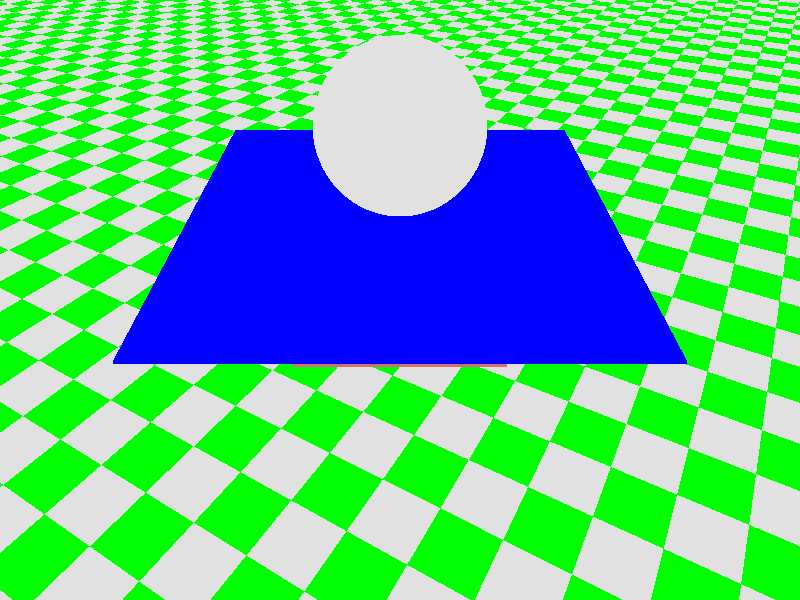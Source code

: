 #include "colors.inc"    
#include "stones.inc"

background { color SummerSky }        

plane {<0,1,0>,0 pigment{checker color Green color Grey scale 1 rotate <0,30,0>}} 


camera {   
  location <0,8,-10>
  look_at <0,0,0>    
}

light_source {<10, 10, -5>rgb <.95,.97,1>*2}       

   
box{<-2,0,-2>,<2,2,2> pigment {Brown}} 
box{<-4,2.05,-4>,<4,2.1,4> pigment{Blue transmit .9 } finish{reflection 0.15} interior{ior 1.5}}
sphere{<0,3.8,0>,1.5 pigment{Grey transmit 0.4} interior{ior 1.5 dispersion 1.2}}

    